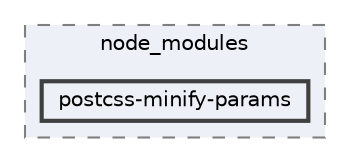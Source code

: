 digraph "pkiclassroomrescheduler/src/main/frontend/node_modules/postcss-minify-params"
{
 // LATEX_PDF_SIZE
  bgcolor="transparent";
  edge [fontname=Helvetica,fontsize=10,labelfontname=Helvetica,labelfontsize=10];
  node [fontname=Helvetica,fontsize=10,shape=box,height=0.2,width=0.4];
  compound=true
  subgraph clusterdir_72953eda66ccb3a2722c28e1c3e6c23b {
    graph [ bgcolor="#edf0f7", pencolor="grey50", label="node_modules", fontname=Helvetica,fontsize=10 style="filled,dashed", URL="dir_72953eda66ccb3a2722c28e1c3e6c23b.html",tooltip=""]
  dir_b3acc992b724de258cf16dada9511ce4 [label="postcss-minify-params", fillcolor="#edf0f7", color="grey25", style="filled,bold", URL="dir_b3acc992b724de258cf16dada9511ce4.html",tooltip=""];
  }
}
